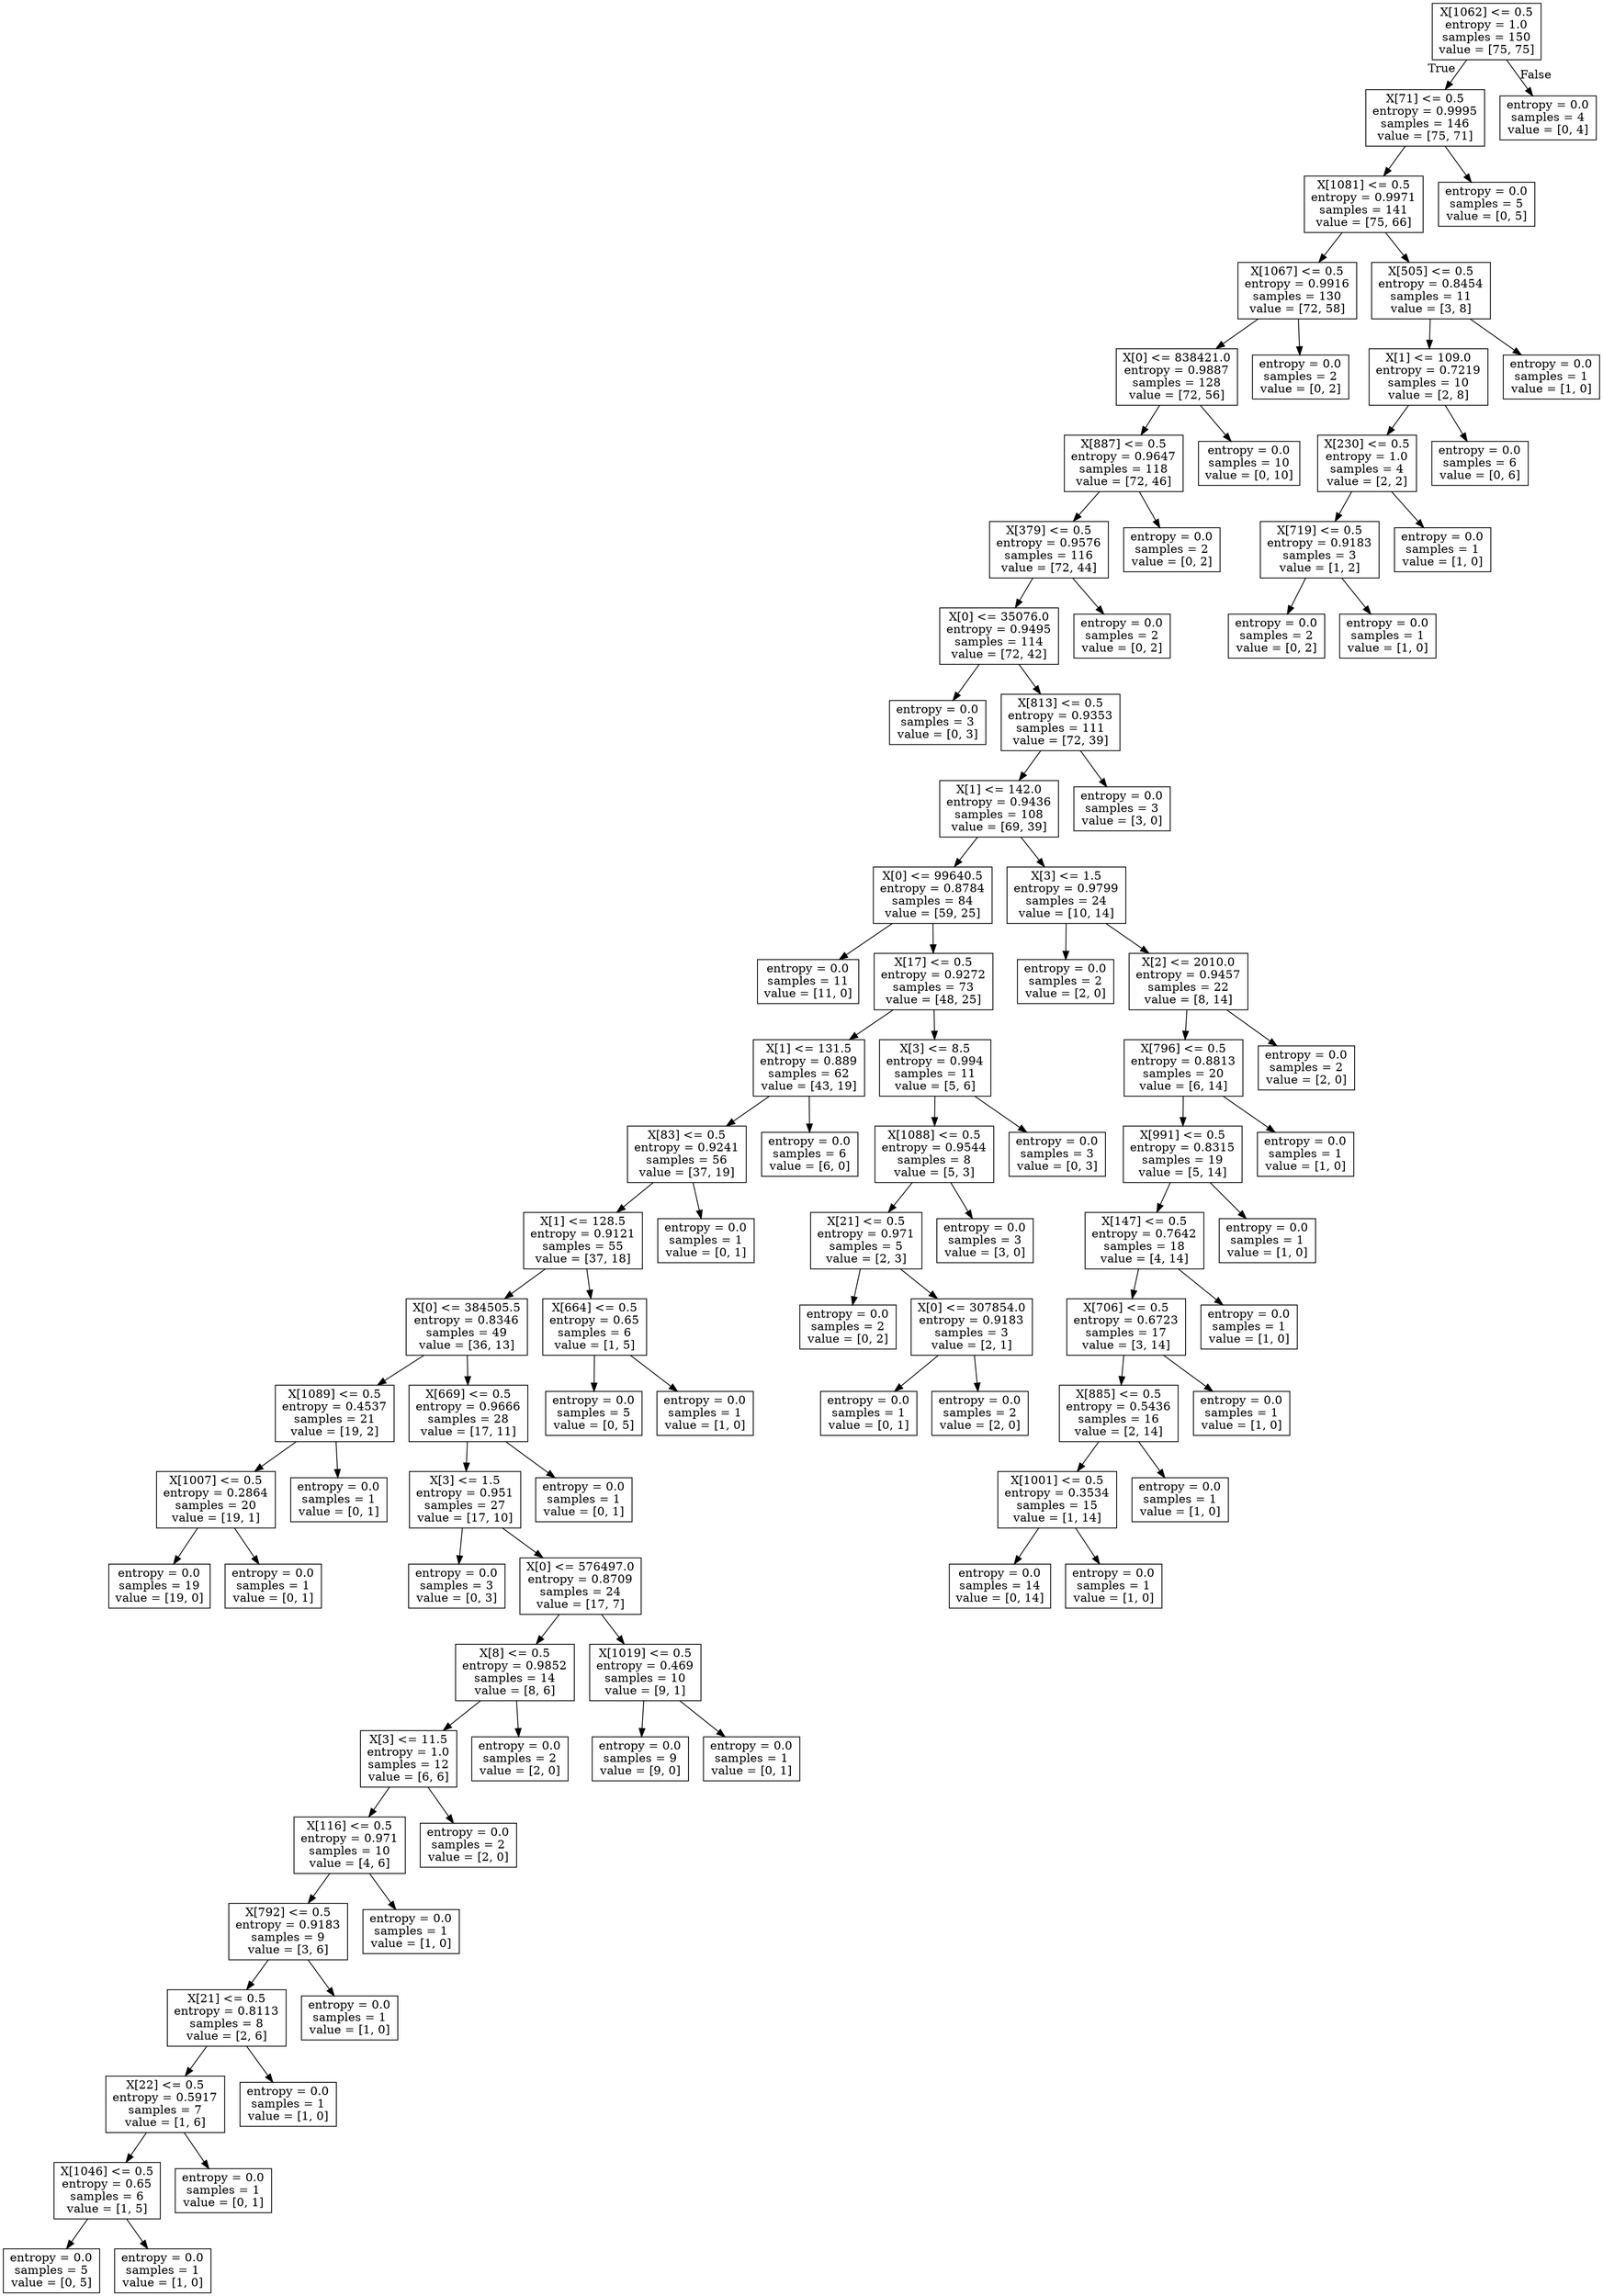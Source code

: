 digraph Tree {
node [shape=box] ;
0 [label="X[1062] <= 0.5\nentropy = 1.0\nsamples = 150\nvalue = [75, 75]"] ;
1 [label="X[71] <= 0.5\nentropy = 0.9995\nsamples = 146\nvalue = [75, 71]"] ;
0 -> 1 [labeldistance=2.5, labelangle=45, headlabel="True"] ;
2 [label="X[1081] <= 0.5\nentropy = 0.9971\nsamples = 141\nvalue = [75, 66]"] ;
1 -> 2 ;
3 [label="X[1067] <= 0.5\nentropy = 0.9916\nsamples = 130\nvalue = [72, 58]"] ;
2 -> 3 ;
4 [label="X[0] <= 838421.0\nentropy = 0.9887\nsamples = 128\nvalue = [72, 56]"] ;
3 -> 4 ;
5 [label="X[887] <= 0.5\nentropy = 0.9647\nsamples = 118\nvalue = [72, 46]"] ;
4 -> 5 ;
6 [label="X[379] <= 0.5\nentropy = 0.9576\nsamples = 116\nvalue = [72, 44]"] ;
5 -> 6 ;
7 [label="X[0] <= 35076.0\nentropy = 0.9495\nsamples = 114\nvalue = [72, 42]"] ;
6 -> 7 ;
8 [label="entropy = 0.0\nsamples = 3\nvalue = [0, 3]"] ;
7 -> 8 ;
9 [label="X[813] <= 0.5\nentropy = 0.9353\nsamples = 111\nvalue = [72, 39]"] ;
7 -> 9 ;
10 [label="X[1] <= 142.0\nentropy = 0.9436\nsamples = 108\nvalue = [69, 39]"] ;
9 -> 10 ;
11 [label="X[0] <= 99640.5\nentropy = 0.8784\nsamples = 84\nvalue = [59, 25]"] ;
10 -> 11 ;
12 [label="entropy = 0.0\nsamples = 11\nvalue = [11, 0]"] ;
11 -> 12 ;
13 [label="X[17] <= 0.5\nentropy = 0.9272\nsamples = 73\nvalue = [48, 25]"] ;
11 -> 13 ;
14 [label="X[1] <= 131.5\nentropy = 0.889\nsamples = 62\nvalue = [43, 19]"] ;
13 -> 14 ;
15 [label="X[83] <= 0.5\nentropy = 0.9241\nsamples = 56\nvalue = [37, 19]"] ;
14 -> 15 ;
16 [label="X[1] <= 128.5\nentropy = 0.9121\nsamples = 55\nvalue = [37, 18]"] ;
15 -> 16 ;
17 [label="X[0] <= 384505.5\nentropy = 0.8346\nsamples = 49\nvalue = [36, 13]"] ;
16 -> 17 ;
18 [label="X[1089] <= 0.5\nentropy = 0.4537\nsamples = 21\nvalue = [19, 2]"] ;
17 -> 18 ;
19 [label="X[1007] <= 0.5\nentropy = 0.2864\nsamples = 20\nvalue = [19, 1]"] ;
18 -> 19 ;
20 [label="entropy = 0.0\nsamples = 19\nvalue = [19, 0]"] ;
19 -> 20 ;
21 [label="entropy = 0.0\nsamples = 1\nvalue = [0, 1]"] ;
19 -> 21 ;
22 [label="entropy = 0.0\nsamples = 1\nvalue = [0, 1]"] ;
18 -> 22 ;
23 [label="X[669] <= 0.5\nentropy = 0.9666\nsamples = 28\nvalue = [17, 11]"] ;
17 -> 23 ;
24 [label="X[3] <= 1.5\nentropy = 0.951\nsamples = 27\nvalue = [17, 10]"] ;
23 -> 24 ;
25 [label="entropy = 0.0\nsamples = 3\nvalue = [0, 3]"] ;
24 -> 25 ;
26 [label="X[0] <= 576497.0\nentropy = 0.8709\nsamples = 24\nvalue = [17, 7]"] ;
24 -> 26 ;
27 [label="X[8] <= 0.5\nentropy = 0.9852\nsamples = 14\nvalue = [8, 6]"] ;
26 -> 27 ;
28 [label="X[3] <= 11.5\nentropy = 1.0\nsamples = 12\nvalue = [6, 6]"] ;
27 -> 28 ;
29 [label="X[116] <= 0.5\nentropy = 0.971\nsamples = 10\nvalue = [4, 6]"] ;
28 -> 29 ;
30 [label="X[792] <= 0.5\nentropy = 0.9183\nsamples = 9\nvalue = [3, 6]"] ;
29 -> 30 ;
31 [label="X[21] <= 0.5\nentropy = 0.8113\nsamples = 8\nvalue = [2, 6]"] ;
30 -> 31 ;
32 [label="X[22] <= 0.5\nentropy = 0.5917\nsamples = 7\nvalue = [1, 6]"] ;
31 -> 32 ;
33 [label="X[1046] <= 0.5\nentropy = 0.65\nsamples = 6\nvalue = [1, 5]"] ;
32 -> 33 ;
34 [label="entropy = 0.0\nsamples = 5\nvalue = [0, 5]"] ;
33 -> 34 ;
35 [label="entropy = 0.0\nsamples = 1\nvalue = [1, 0]"] ;
33 -> 35 ;
36 [label="entropy = 0.0\nsamples = 1\nvalue = [0, 1]"] ;
32 -> 36 ;
37 [label="entropy = 0.0\nsamples = 1\nvalue = [1, 0]"] ;
31 -> 37 ;
38 [label="entropy = 0.0\nsamples = 1\nvalue = [1, 0]"] ;
30 -> 38 ;
39 [label="entropy = 0.0\nsamples = 1\nvalue = [1, 0]"] ;
29 -> 39 ;
40 [label="entropy = 0.0\nsamples = 2\nvalue = [2, 0]"] ;
28 -> 40 ;
41 [label="entropy = 0.0\nsamples = 2\nvalue = [2, 0]"] ;
27 -> 41 ;
42 [label="X[1019] <= 0.5\nentropy = 0.469\nsamples = 10\nvalue = [9, 1]"] ;
26 -> 42 ;
43 [label="entropy = 0.0\nsamples = 9\nvalue = [9, 0]"] ;
42 -> 43 ;
44 [label="entropy = 0.0\nsamples = 1\nvalue = [0, 1]"] ;
42 -> 44 ;
45 [label="entropy = 0.0\nsamples = 1\nvalue = [0, 1]"] ;
23 -> 45 ;
46 [label="X[664] <= 0.5\nentropy = 0.65\nsamples = 6\nvalue = [1, 5]"] ;
16 -> 46 ;
47 [label="entropy = 0.0\nsamples = 5\nvalue = [0, 5]"] ;
46 -> 47 ;
48 [label="entropy = 0.0\nsamples = 1\nvalue = [1, 0]"] ;
46 -> 48 ;
49 [label="entropy = 0.0\nsamples = 1\nvalue = [0, 1]"] ;
15 -> 49 ;
50 [label="entropy = 0.0\nsamples = 6\nvalue = [6, 0]"] ;
14 -> 50 ;
51 [label="X[3] <= 8.5\nentropy = 0.994\nsamples = 11\nvalue = [5, 6]"] ;
13 -> 51 ;
52 [label="X[1088] <= 0.5\nentropy = 0.9544\nsamples = 8\nvalue = [5, 3]"] ;
51 -> 52 ;
53 [label="X[21] <= 0.5\nentropy = 0.971\nsamples = 5\nvalue = [2, 3]"] ;
52 -> 53 ;
54 [label="entropy = 0.0\nsamples = 2\nvalue = [0, 2]"] ;
53 -> 54 ;
55 [label="X[0] <= 307854.0\nentropy = 0.9183\nsamples = 3\nvalue = [2, 1]"] ;
53 -> 55 ;
56 [label="entropy = 0.0\nsamples = 1\nvalue = [0, 1]"] ;
55 -> 56 ;
57 [label="entropy = 0.0\nsamples = 2\nvalue = [2, 0]"] ;
55 -> 57 ;
58 [label="entropy = 0.0\nsamples = 3\nvalue = [3, 0]"] ;
52 -> 58 ;
59 [label="entropy = 0.0\nsamples = 3\nvalue = [0, 3]"] ;
51 -> 59 ;
60 [label="X[3] <= 1.5\nentropy = 0.9799\nsamples = 24\nvalue = [10, 14]"] ;
10 -> 60 ;
61 [label="entropy = 0.0\nsamples = 2\nvalue = [2, 0]"] ;
60 -> 61 ;
62 [label="X[2] <= 2010.0\nentropy = 0.9457\nsamples = 22\nvalue = [8, 14]"] ;
60 -> 62 ;
63 [label="X[796] <= 0.5\nentropy = 0.8813\nsamples = 20\nvalue = [6, 14]"] ;
62 -> 63 ;
64 [label="X[991] <= 0.5\nentropy = 0.8315\nsamples = 19\nvalue = [5, 14]"] ;
63 -> 64 ;
65 [label="X[147] <= 0.5\nentropy = 0.7642\nsamples = 18\nvalue = [4, 14]"] ;
64 -> 65 ;
66 [label="X[706] <= 0.5\nentropy = 0.6723\nsamples = 17\nvalue = [3, 14]"] ;
65 -> 66 ;
67 [label="X[885] <= 0.5\nentropy = 0.5436\nsamples = 16\nvalue = [2, 14]"] ;
66 -> 67 ;
68 [label="X[1001] <= 0.5\nentropy = 0.3534\nsamples = 15\nvalue = [1, 14]"] ;
67 -> 68 ;
69 [label="entropy = 0.0\nsamples = 14\nvalue = [0, 14]"] ;
68 -> 69 ;
70 [label="entropy = 0.0\nsamples = 1\nvalue = [1, 0]"] ;
68 -> 70 ;
71 [label="entropy = 0.0\nsamples = 1\nvalue = [1, 0]"] ;
67 -> 71 ;
72 [label="entropy = 0.0\nsamples = 1\nvalue = [1, 0]"] ;
66 -> 72 ;
73 [label="entropy = 0.0\nsamples = 1\nvalue = [1, 0]"] ;
65 -> 73 ;
74 [label="entropy = 0.0\nsamples = 1\nvalue = [1, 0]"] ;
64 -> 74 ;
75 [label="entropy = 0.0\nsamples = 1\nvalue = [1, 0]"] ;
63 -> 75 ;
76 [label="entropy = 0.0\nsamples = 2\nvalue = [2, 0]"] ;
62 -> 76 ;
77 [label="entropy = 0.0\nsamples = 3\nvalue = [3, 0]"] ;
9 -> 77 ;
78 [label="entropy = 0.0\nsamples = 2\nvalue = [0, 2]"] ;
6 -> 78 ;
79 [label="entropy = 0.0\nsamples = 2\nvalue = [0, 2]"] ;
5 -> 79 ;
80 [label="entropy = 0.0\nsamples = 10\nvalue = [0, 10]"] ;
4 -> 80 ;
81 [label="entropy = 0.0\nsamples = 2\nvalue = [0, 2]"] ;
3 -> 81 ;
82 [label="X[505] <= 0.5\nentropy = 0.8454\nsamples = 11\nvalue = [3, 8]"] ;
2 -> 82 ;
83 [label="X[1] <= 109.0\nentropy = 0.7219\nsamples = 10\nvalue = [2, 8]"] ;
82 -> 83 ;
84 [label="X[230] <= 0.5\nentropy = 1.0\nsamples = 4\nvalue = [2, 2]"] ;
83 -> 84 ;
85 [label="X[719] <= 0.5\nentropy = 0.9183\nsamples = 3\nvalue = [1, 2]"] ;
84 -> 85 ;
86 [label="entropy = 0.0\nsamples = 2\nvalue = [0, 2]"] ;
85 -> 86 ;
87 [label="entropy = 0.0\nsamples = 1\nvalue = [1, 0]"] ;
85 -> 87 ;
88 [label="entropy = 0.0\nsamples = 1\nvalue = [1, 0]"] ;
84 -> 88 ;
89 [label="entropy = 0.0\nsamples = 6\nvalue = [0, 6]"] ;
83 -> 89 ;
90 [label="entropy = 0.0\nsamples = 1\nvalue = [1, 0]"] ;
82 -> 90 ;
91 [label="entropy = 0.0\nsamples = 5\nvalue = [0, 5]"] ;
1 -> 91 ;
92 [label="entropy = 0.0\nsamples = 4\nvalue = [0, 4]"] ;
0 -> 92 [labeldistance=2.5, labelangle=-45, headlabel="False"] ;
}